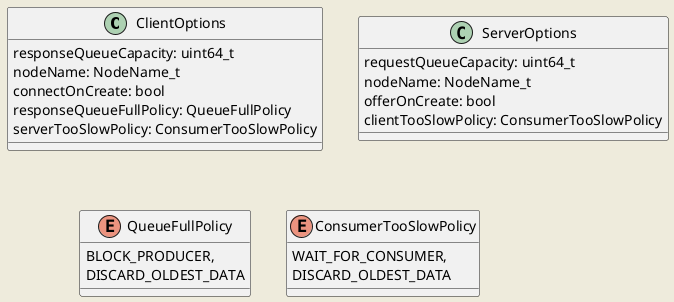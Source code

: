 @startuml
skinparam backgroundColor #EEEBDC

class ClientOptions {
  responseQueueCapacity: uint64_t
  nodeName: NodeName_t
  connectOnCreate: bool
  responseQueueFullPolicy: QueueFullPolicy
  serverTooSlowPolicy: ConsumerTooSlowPolicy
}

class ServerOptions {
  requestQueueCapacity: uint64_t
  nodeName: NodeName_t
  offerOnCreate: bool
  clientTooSlowPolicy: ConsumerTooSlowPolicy
}

enum QueueFullPolicy {
  BLOCK_PRODUCER,
  DISCARD_OLDEST_DATA
}

enum ConsumerTooSlowPolicy {
  WAIT_FOR_CONSUMER,
  DISCARD_OLDEST_DATA
}

@enduml
